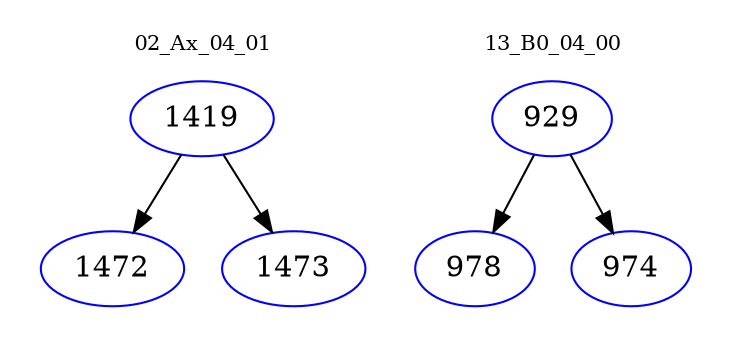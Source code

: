 digraph{
subgraph cluster_0 {
color = white
label = "02_Ax_04_01";
fontsize=10;
T0_1419 [label="1419", color="blue"]
T0_1419 -> T0_1472 [color="black"]
T0_1472 [label="1472", color="blue"]
T0_1419 -> T0_1473 [color="black"]
T0_1473 [label="1473", color="blue"]
}
subgraph cluster_1 {
color = white
label = "13_B0_04_00";
fontsize=10;
T1_929 [label="929", color="blue"]
T1_929 -> T1_978 [color="black"]
T1_978 [label="978", color="blue"]
T1_929 -> T1_974 [color="black"]
T1_974 [label="974", color="blue"]
}
}
